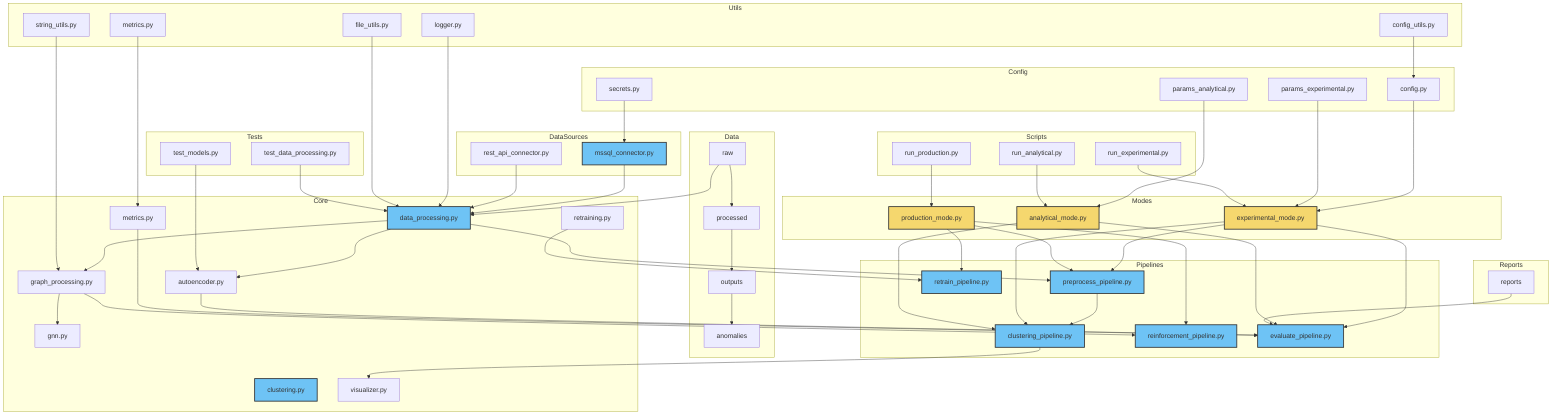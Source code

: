 graph TD
    subgraph Data
        RAW["raw"] --> PROCESSED["processed"]
        PROCESSED --> OUTPUTS["outputs"]
        OUTPUTS --> ANOMALIES["anomalies"]
    end

    subgraph Reports
        REPORTS["reports"]
    end

    subgraph Core
        DP["data_processing.py"]:::primary
        CL["clustering.py"]:::primary
        GP["graph_processing.py"]
        AE["autoencoder.py"]
        GNN["gnn.py"]
        RT["retraining.py"]
        Metrics["metrics.py"]
        Visualizer["visualizer.py"]
    end

    subgraph Pipelines
        Preprocess["preprocess_pipeline.py"]:::primary
        ClusterPipe["clustering_pipeline.py"]:::primary
        RetrainPipe["retrain_pipeline.py"]:::primary
        RL_Pipe["reinforcement_pipeline.py"]:::primary
        EvaluatePipe["evaluate_pipeline.py"]:::primary
    end

    subgraph Modes
        ExpMode["experimental_mode.py"]:::secondary
        AnaMode["analytical_mode.py"]:::secondary
        ProdMode["production_mode.py"]:::secondary
    end

    subgraph DataSources
        MSSQL["mssql_connector.py"]:::primary
        RESTAPI["rest_api_connector.py"]
    end

    subgraph Utils
        Logger["logger.py"]
        FileUtils["file_utils.py"]
        ConfigUtils["config_utils.py"]
        MetricsUtils["metrics.py"]
        StringUtils["string_utils.py"]
    end

    subgraph Config
        GeneralConfig["config.py"]
        Secrets["secrets.py"]
        ExpParams["params_experimental.py"]
        AnaParams["params_analytical.py"]
    end

    subgraph Tests
        TestDP["test_data_processing.py"]
        TestModels["test_models.py"]
    end

    subgraph Scripts
        RunExp["run_experimental.py"]
        RunAna["run_analytical.py"]
        RunProd["run_production.py"]
    end

    RAW --> DP
    DP --> Preprocess
    Preprocess --> ClusterPipe
    ClusterPipe --> Visualizer
    DP --> GP
    GP --> GNN
    GP --> RL_Pipe
    DP --> AE
    AE --> EvaluatePipe
    RT --> RetrainPipe
    Metrics --> EvaluatePipe

    ExpMode --> Preprocess
    ExpMode --> ClusterPipe
    ExpMode --> EvaluatePipe

    AnaMode --> ClusterPipe
    AnaMode --> EvaluatePipe

    ProdMode --> Preprocess
    ProdMode --> RL_Pipe
    ProdMode --> RetrainPipe

    MSSQL --> DP
    RESTAPI --> DP

    Logger --> DP
    FileUtils --> DP
    MetricsUtils --> Metrics
    ConfigUtils --> GeneralConfig
    StringUtils --> GP

    GeneralConfig --> ExpMode
    ExpParams --> ExpMode
    AnaParams --> AnaMode
    Secrets --> MSSQL

    RunExp --> ExpMode
    RunAna --> AnaMode
    RunProd --> ProdMode

    TestDP --> DP
    TestModels --> AE

    REPORTS --> EvaluatePipe

    classDef primary fill:#6EC3F5,stroke:#333,stroke-width:2px;
    classDef secondary fill:#F5D76E,stroke:#333,stroke-width:2px;
